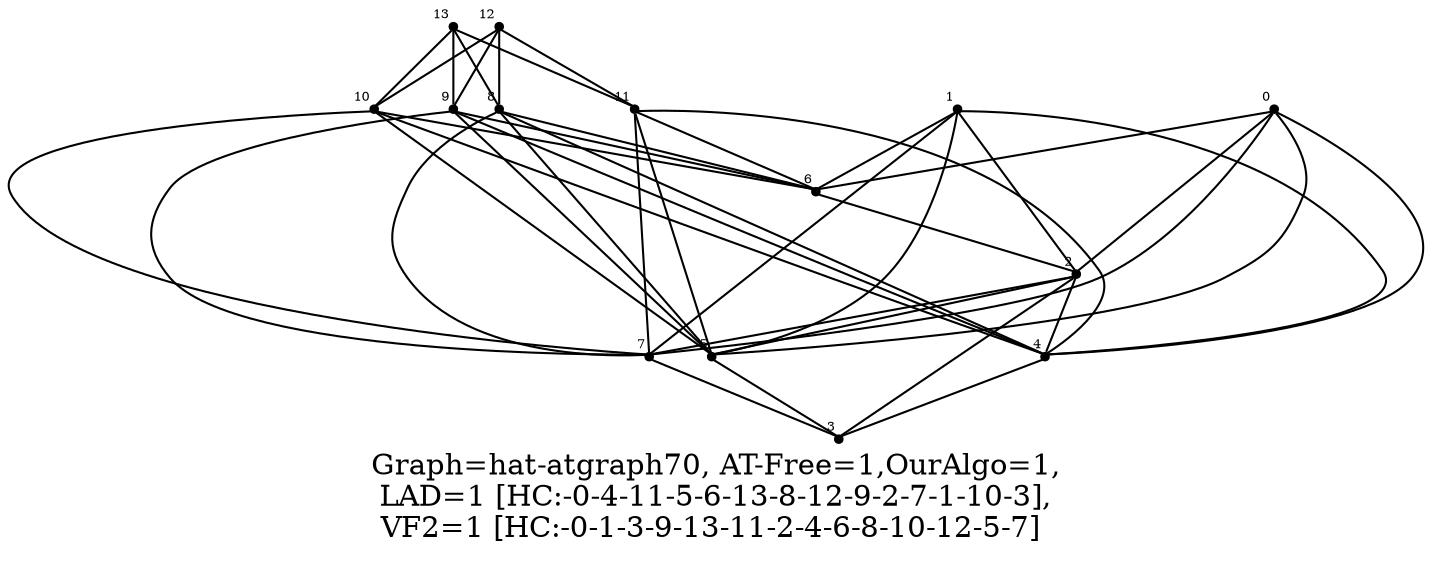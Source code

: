 /* Created by igraph 0.8.0-pre+0200568 */
graph {
  graph [
    label="Graph=hat-atgraph70, AT-Free=1,OurAlgo=1,\nLAD=1 [HC:-0-4-11-5-6-13-8-12-9-2-7-1-10-3],\nVF2=1 [HC:-0-1-3-9-13-11-2-4-6-8-10-12-5-7] "
    labelloc=bottom
  ];
  0 [
    pos="0.000000,3.000000!"
    shape=point
    fontsize=6
    xlabel=3
  ];
  1 [
    pos="1.000000,1.000000!"
    shape=point
    fontsize=6
    xlabel=7
  ];
  2 [
    pos="0.900000,2.000000!"
    shape=point
    fontsize=6
    xlabel=5
  ];
  3 [
    pos="1.000000,3.000000!"
    shape=point
    fontsize=6
    xlabel=4
  ];
  4 [
    pos="0.900000,4.000000!"
    shape=point
    fontsize=6
    xlabel=2
  ];
  5 [
    pos="2.000000,0.000000!"
    shape=point
    fontsize=6
    xlabel=6
  ];
  6 [
    pos="1.900000,1.000000!"
    shape=point
    fontsize=6
    xlabel=11
  ];
  7 [
    pos="2.000000,2.000000!"
    shape=point
    fontsize=6
    xlabel=10
  ];
  8 [
    pos="1.900000,3.000000!"
    shape=point
    fontsize=6
    xlabel=9
  ];
  9 [
    pos="2.000000,4.000000!"
    shape=point
    fontsize=6
    xlabel=8
  ];
  10 [
    pos="1.900000,5.000000!"
    shape=point
    fontsize=6
    xlabel=1
  ];
  11 [
    pos="2.000000,6.000000!"
    shape=point
    fontsize=6
    xlabel=0
  ];
  12 [
    pos="3.000000,2.000000!"
    shape=point
    fontsize=6
    xlabel=13
  ];
  13 [
    pos="2.900000,3.000000!"
    shape=point
    fontsize=6
    xlabel=12
  ];

  11 -- 4;
  11 -- 3;
  11 -- 2;
  11 -- 5;
  11 -- 1;
  10 -- 4;
  10 -- 3;
  10 -- 2;
  10 -- 5;
  10 -- 1;
  4 -- 0;
  4 -- 3;
  4 -- 2;
  5 -- 4;
  4 -- 1;
  3 -- 0;
  2 -- 0;
  1 -- 0;
  9 -- 3;
  8 -- 3;
  7 -- 3;
  6 -- 3;
  9 -- 2;
  8 -- 2;
  7 -- 2;
  6 -- 2;
  9 -- 5;
  8 -- 5;
  7 -- 5;
  6 -- 5;
  9 -- 1;
  8 -- 1;
  7 -- 1;
  6 -- 1;
  13 -- 9;
  13 -- 8;
  13 -- 7;
  13 -- 6;
  12 -- 9;
  12 -- 8;
  12 -- 7;
  12 -- 6;
}
